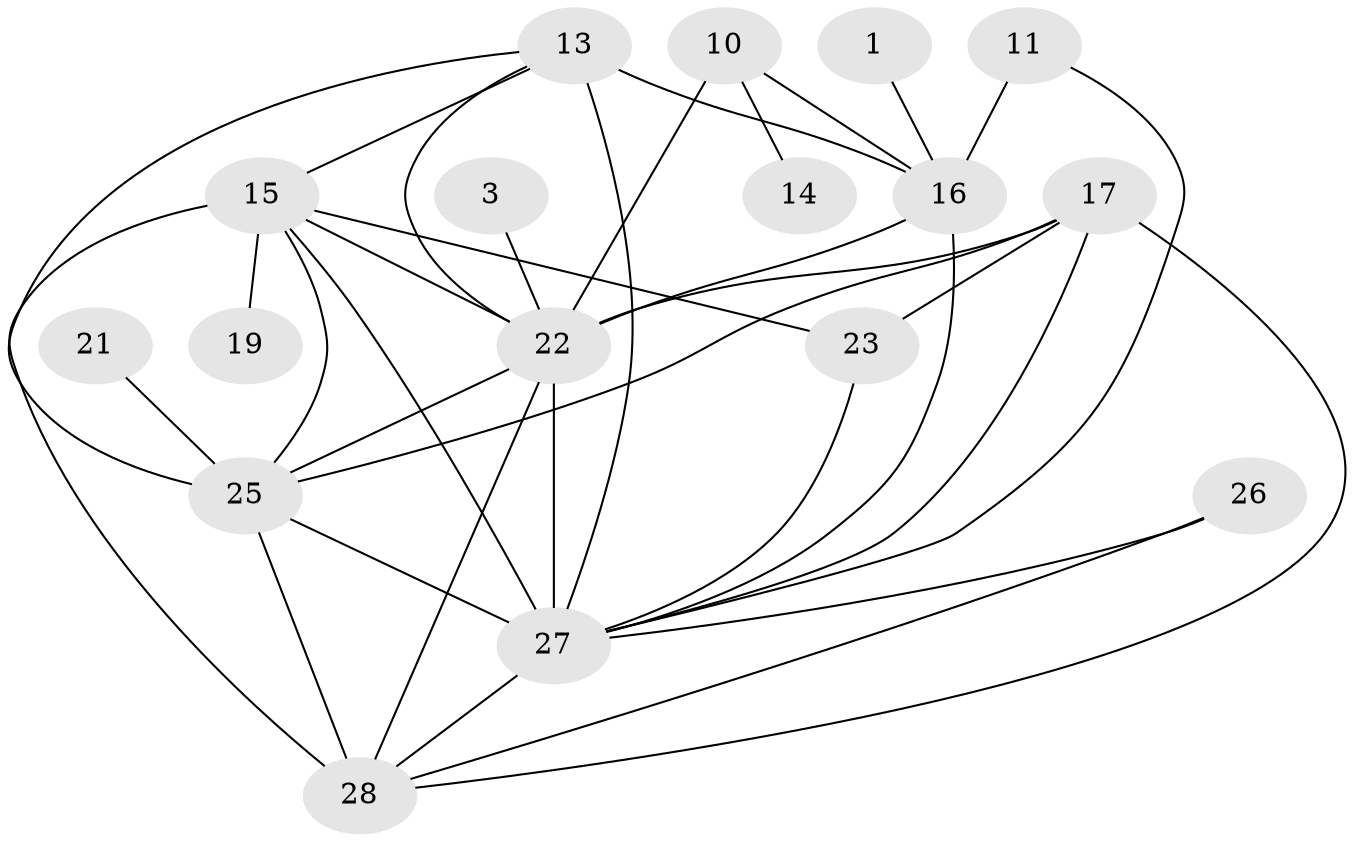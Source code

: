 // original degree distribution, {2: 0.18888888888888888, 5: 0.13333333333333333, 1: 0.1111111111111111, 3: 0.18888888888888888, 4: 0.16666666666666666, 0: 0.12222222222222222, 6: 0.05555555555555555, 7: 0.022222222222222223, 9: 0.011111111111111112}
// Generated by graph-tools (version 1.1) at 2025/35/03/04/25 23:35:53]
// undirected, 17 vertices, 35 edges
graph export_dot {
  node [color=gray90,style=filled];
  1;
  3;
  10;
  11;
  13;
  14;
  15;
  16;
  17;
  19;
  21;
  22;
  23;
  25;
  26;
  27;
  28;
  1 -- 16 [weight=1.0];
  3 -- 22 [weight=1.0];
  10 -- 14 [weight=1.0];
  10 -- 16 [weight=2.0];
  10 -- 22 [weight=3.0];
  11 -- 16 [weight=4.0];
  11 -- 27 [weight=2.0];
  13 -- 15 [weight=1.0];
  13 -- 16 [weight=3.0];
  13 -- 22 [weight=1.0];
  13 -- 25 [weight=1.0];
  13 -- 27 [weight=1.0];
  15 -- 19 [weight=1.0];
  15 -- 22 [weight=2.0];
  15 -- 23 [weight=1.0];
  15 -- 25 [weight=1.0];
  15 -- 27 [weight=4.0];
  15 -- 28 [weight=1.0];
  16 -- 22 [weight=2.0];
  16 -- 27 [weight=1.0];
  17 -- 22 [weight=4.0];
  17 -- 23 [weight=1.0];
  17 -- 25 [weight=1.0];
  17 -- 27 [weight=1.0];
  17 -- 28 [weight=1.0];
  21 -- 25 [weight=1.0];
  22 -- 25 [weight=3.0];
  22 -- 27 [weight=4.0];
  22 -- 28 [weight=2.0];
  23 -- 27 [weight=1.0];
  25 -- 27 [weight=3.0];
  25 -- 28 [weight=1.0];
  26 -- 27 [weight=3.0];
  26 -- 28 [weight=1.0];
  27 -- 28 [weight=1.0];
}
